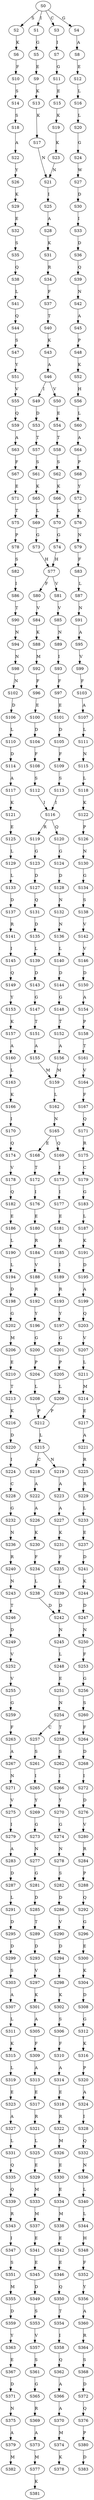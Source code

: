 strict digraph  {
	S0 -> S1 [ label = I ];
	S0 -> S2 [ label = S ];
	S0 -> S3 [ label = C ];
	S0 -> S4 [ label = G ];
	S1 -> S5 [ label = G ];
	S2 -> S6 [ label = K ];
	S3 -> S7 [ label = I ];
	S4 -> S8 [ label = A ];
	S5 -> S9 [ label = E ];
	S6 -> S10 [ label = F ];
	S7 -> S11 [ label = G ];
	S8 -> S12 [ label = E ];
	S9 -> S13 [ label = K ];
	S10 -> S14 [ label = S ];
	S11 -> S15 [ label = E ];
	S12 -> S16 [ label = L ];
	S13 -> S17 [ label = K ];
	S14 -> S18 [ label = S ];
	S15 -> S19 [ label = K ];
	S16 -> S20 [ label = L ];
	S17 -> S21 [ label = N ];
	S18 -> S22 [ label = A ];
	S19 -> S23 [ label = K ];
	S20 -> S24 [ label = G ];
	S21 -> S25 [ label = I ];
	S22 -> S26 [ label = Y ];
	S23 -> S21 [ label = N ];
	S24 -> S27 [ label = W ];
	S25 -> S28 [ label = A ];
	S26 -> S29 [ label = K ];
	S27 -> S30 [ label = D ];
	S28 -> S31 [ label = K ];
	S29 -> S32 [ label = E ];
	S30 -> S33 [ label = I ];
	S31 -> S34 [ label = R ];
	S32 -> S35 [ label = S ];
	S33 -> S36 [ label = D ];
	S34 -> S37 [ label = F ];
	S35 -> S38 [ label = Q ];
	S36 -> S39 [ label = Q ];
	S37 -> S40 [ label = T ];
	S38 -> S41 [ label = L ];
	S39 -> S42 [ label = N ];
	S40 -> S43 [ label = K ];
	S41 -> S44 [ label = Q ];
	S42 -> S45 [ label = A ];
	S43 -> S46 [ label = A ];
	S44 -> S47 [ label = S ];
	S45 -> S48 [ label = P ];
	S46 -> S49 [ label = I ];
	S46 -> S50 [ label = V ];
	S47 -> S51 [ label = Y ];
	S48 -> S52 [ label = K ];
	S49 -> S53 [ label = D ];
	S50 -> S54 [ label = E ];
	S51 -> S55 [ label = V ];
	S52 -> S56 [ label = H ];
	S53 -> S57 [ label = T ];
	S54 -> S58 [ label = T ];
	S55 -> S59 [ label = Q ];
	S56 -> S60 [ label = L ];
	S57 -> S61 [ label = S ];
	S58 -> S62 [ label = S ];
	S59 -> S63 [ label = A ];
	S60 -> S64 [ label = A ];
	S61 -> S65 [ label = K ];
	S62 -> S66 [ label = K ];
	S63 -> S67 [ label = F ];
	S64 -> S68 [ label = P ];
	S65 -> S69 [ label = L ];
	S66 -> S70 [ label = L ];
	S67 -> S71 [ label = E ];
	S68 -> S72 [ label = Y ];
	S69 -> S73 [ label = G ];
	S70 -> S74 [ label = G ];
	S71 -> S75 [ label = T ];
	S72 -> S76 [ label = K ];
	S73 -> S77 [ label = H ];
	S74 -> S77 [ label = H ];
	S75 -> S78 [ label = P ];
	S76 -> S79 [ label = N ];
	S77 -> S80 [ label = F ];
	S77 -> S81 [ label = V ];
	S78 -> S82 [ label = S ];
	S79 -> S83 [ label = F ];
	S80 -> S84 [ label = V ];
	S81 -> S85 [ label = V ];
	S82 -> S86 [ label = I ];
	S83 -> S87 [ label = L ];
	S84 -> S88 [ label = K ];
	S85 -> S89 [ label = N ];
	S86 -> S90 [ label = T ];
	S87 -> S91 [ label = N ];
	S88 -> S92 [ label = M ];
	S89 -> S93 [ label = I ];
	S90 -> S94 [ label = N ];
	S91 -> S95 [ label = A ];
	S92 -> S96 [ label = F ];
	S93 -> S97 [ label = F ];
	S94 -> S98 [ label = N ];
	S95 -> S99 [ label = V ];
	S96 -> S100 [ label = E ];
	S97 -> S101 [ label = E ];
	S98 -> S102 [ label = N ];
	S99 -> S103 [ label = F ];
	S100 -> S104 [ label = D ];
	S101 -> S105 [ label = D ];
	S102 -> S106 [ label = D ];
	S103 -> S107 [ label = A ];
	S104 -> S108 [ label = F ];
	S105 -> S109 [ label = F ];
	S106 -> S110 [ label = L ];
	S107 -> S111 [ label = L ];
	S108 -> S112 [ label = S ];
	S109 -> S113 [ label = S ];
	S110 -> S114 [ label = D ];
	S111 -> S115 [ label = N ];
	S112 -> S116 [ label = I ];
	S113 -> S116 [ label = I ];
	S114 -> S117 [ label = A ];
	S115 -> S118 [ label = L ];
	S116 -> S119 [ label = R ];
	S116 -> S120 [ label = Q ];
	S117 -> S121 [ label = K ];
	S118 -> S122 [ label = K ];
	S119 -> S123 [ label = G ];
	S120 -> S124 [ label = G ];
	S121 -> S125 [ label = E ];
	S122 -> S126 [ label = P ];
	S123 -> S127 [ label = D ];
	S124 -> S128 [ label = D ];
	S125 -> S129 [ label = L ];
	S126 -> S130 [ label = N ];
	S127 -> S131 [ label = Q ];
	S128 -> S132 [ label = N ];
	S129 -> S133 [ label = L ];
	S130 -> S134 [ label = G ];
	S131 -> S135 [ label = D ];
	S132 -> S136 [ label = N ];
	S133 -> S137 [ label = D ];
	S134 -> S138 [ label = S ];
	S135 -> S139 [ label = L ];
	S136 -> S140 [ label = L ];
	S137 -> S141 [ label = R ];
	S138 -> S142 [ label = V ];
	S139 -> S143 [ label = D ];
	S140 -> S144 [ label = D ];
	S141 -> S145 [ label = I ];
	S142 -> S146 [ label = V ];
	S143 -> S147 [ label = G ];
	S144 -> S148 [ label = G ];
	S145 -> S149 [ label = Q ];
	S146 -> S150 [ label = D ];
	S147 -> S151 [ label = T ];
	S148 -> S152 [ label = T ];
	S149 -> S153 [ label = Y ];
	S150 -> S154 [ label = A ];
	S151 -> S155 [ label = A ];
	S152 -> S156 [ label = A ];
	S153 -> S157 [ label = K ];
	S154 -> S158 [ label = P ];
	S155 -> S159 [ label = M ];
	S156 -> S159 [ label = M ];
	S157 -> S160 [ label = A ];
	S158 -> S161 [ label = T ];
	S159 -> S162 [ label = L ];
	S160 -> S163 [ label = L ];
	S161 -> S164 [ label = V ];
	S162 -> S165 [ label = N ];
	S163 -> S166 [ label = K ];
	S164 -> S167 [ label = F ];
	S165 -> S168 [ label = E ];
	S165 -> S169 [ label = Q ];
	S166 -> S170 [ label = I ];
	S167 -> S171 [ label = Q ];
	S168 -> S172 [ label = T ];
	S169 -> S173 [ label = I ];
	S170 -> S174 [ label = Q ];
	S171 -> S175 [ label = R ];
	S172 -> S176 [ label = I ];
	S173 -> S177 [ label = I ];
	S174 -> S178 [ label = V ];
	S175 -> S179 [ label = C ];
	S176 -> S180 [ label = E ];
	S177 -> S181 [ label = E ];
	S178 -> S182 [ label = Q ];
	S179 -> S183 [ label = G ];
	S180 -> S184 [ label = R ];
	S181 -> S185 [ label = R ];
	S182 -> S186 [ label = E ];
	S183 -> S187 [ label = L ];
	S184 -> S188 [ label = V ];
	S185 -> S189 [ label = I ];
	S186 -> S190 [ label = L ];
	S187 -> S191 [ label = K ];
	S188 -> S192 [ label = R ];
	S189 -> S193 [ label = R ];
	S190 -> S194 [ label = L ];
	S191 -> S195 [ label = D ];
	S192 -> S196 [ label = Y ];
	S193 -> S197 [ label = Y ];
	S194 -> S198 [ label = D ];
	S195 -> S199 [ label = A ];
	S196 -> S200 [ label = G ];
	S197 -> S201 [ label = G ];
	S198 -> S202 [ label = G ];
	S199 -> S203 [ label = Q ];
	S200 -> S204 [ label = P ];
	S201 -> S205 [ label = P ];
	S202 -> S206 [ label = M ];
	S203 -> S207 [ label = V ];
	S204 -> S208 [ label = L ];
	S205 -> S209 [ label = L ];
	S206 -> S210 [ label = E ];
	S207 -> S211 [ label = L ];
	S208 -> S212 [ label = P ];
	S209 -> S212 [ label = P ];
	S210 -> S213 [ label = T ];
	S211 -> S214 [ label = M ];
	S212 -> S215 [ label = L ];
	S213 -> S216 [ label = K ];
	S214 -> S217 [ label = E ];
	S215 -> S218 [ label = C ];
	S215 -> S219 [ label = N ];
	S216 -> S220 [ label = D ];
	S217 -> S221 [ label = A ];
	S218 -> S222 [ label = A ];
	S219 -> S223 [ label = A ];
	S220 -> S224 [ label = I ];
	S221 -> S225 [ label = R ];
	S222 -> S226 [ label = A ];
	S223 -> S227 [ label = A ];
	S224 -> S228 [ label = C ];
	S225 -> S229 [ label = R ];
	S226 -> S230 [ label = K ];
	S227 -> S231 [ label = K ];
	S228 -> S232 [ label = G ];
	S229 -> S233 [ label = L ];
	S230 -> S234 [ label = F ];
	S231 -> S235 [ label = F ];
	S232 -> S236 [ label = N ];
	S233 -> S237 [ label = E ];
	S234 -> S238 [ label = L ];
	S235 -> S239 [ label = L ];
	S236 -> S240 [ label = R ];
	S237 -> S241 [ label = D ];
	S238 -> S242 [ label = D ];
	S239 -> S242 [ label = D ];
	S240 -> S243 [ label = N ];
	S241 -> S244 [ label = K ];
	S242 -> S245 [ label = N ];
	S243 -> S246 [ label = T ];
	S244 -> S247 [ label = D ];
	S245 -> S248 [ label = L ];
	S246 -> S249 [ label = D ];
	S247 -> S250 [ label = N ];
	S248 -> S251 [ label = E ];
	S249 -> S252 [ label = V ];
	S250 -> S253 [ label = F ];
	S251 -> S254 [ label = N ];
	S252 -> S255 [ label = V ];
	S253 -> S256 [ label = G ];
	S254 -> S257 [ label = C ];
	S254 -> S258 [ label = T ];
	S255 -> S259 [ label = G ];
	S256 -> S260 [ label = S ];
	S257 -> S261 [ label = S ];
	S258 -> S262 [ label = S ];
	S259 -> S263 [ label = F ];
	S260 -> S264 [ label = F ];
	S261 -> S265 [ label = I ];
	S262 -> S266 [ label = I ];
	S263 -> S267 [ label = A ];
	S264 -> S268 [ label = D ];
	S265 -> S269 [ label = Y ];
	S266 -> S270 [ label = Y ];
	S267 -> S271 [ label = N ];
	S268 -> S272 [ label = I ];
	S269 -> S273 [ label = G ];
	S270 -> S274 [ label = G ];
	S271 -> S275 [ label = V ];
	S272 -> S276 [ label = D ];
	S273 -> S277 [ label = N ];
	S274 -> S278 [ label = N ];
	S275 -> S279 [ label = I ];
	S276 -> S280 [ label = V ];
	S277 -> S281 [ label = G ];
	S278 -> S282 [ label = S ];
	S279 -> S283 [ label = A ];
	S280 -> S284 [ label = R ];
	S281 -> S285 [ label = D ];
	S282 -> S286 [ label = D ];
	S283 -> S287 [ label = D ];
	S284 -> S288 [ label = P ];
	S285 -> S289 [ label = T ];
	S286 -> S290 [ label = V ];
	S287 -> S291 [ label = L ];
	S288 -> S292 [ label = Q ];
	S289 -> S293 [ label = D ];
	S290 -> S294 [ label = D ];
	S291 -> S295 [ label = D ];
	S292 -> S296 [ label = G ];
	S293 -> S297 [ label = V ];
	S294 -> S298 [ label = I ];
	S295 -> S299 [ label = D ];
	S296 -> S300 [ label = E ];
	S297 -> S301 [ label = K ];
	S298 -> S302 [ label = K ];
	S299 -> S303 [ label = S ];
	S300 -> S304 [ label = K ];
	S301 -> S305 [ label = A ];
	S302 -> S306 [ label = S ];
	S303 -> S307 [ label = A ];
	S304 -> S308 [ label = D ];
	S305 -> S309 [ label = F ];
	S306 -> S310 [ label = F ];
	S307 -> S311 [ label = L ];
	S308 -> S312 [ label = G ];
	S309 -> S313 [ label = A ];
	S310 -> S314 [ label = A ];
	S311 -> S315 [ label = K ];
	S312 -> S316 [ label = K ];
	S313 -> S317 [ label = E ];
	S314 -> S318 [ label = E ];
	S315 -> S319 [ label = L ];
	S316 -> S320 [ label = P ];
	S317 -> S321 [ label = R ];
	S318 -> S322 [ label = R ];
	S319 -> S323 [ label = E ];
	S320 -> S324 [ label = A ];
	S321 -> S325 [ label = L ];
	S322 -> S326 [ label = M ];
	S323 -> S327 [ label = A ];
	S324 -> S328 [ label = I ];
	S325 -> S329 [ label = E ];
	S326 -> S330 [ label = E ];
	S327 -> S331 [ label = L ];
	S328 -> S332 [ label = Q ];
	S329 -> S333 [ label = M ];
	S330 -> S334 [ label = E ];
	S331 -> S335 [ label = Q ];
	S332 -> S336 [ label = N ];
	S333 -> S337 [ label = M ];
	S334 -> S338 [ label = M ];
	S335 -> S339 [ label = Q ];
	S336 -> S340 [ label = L ];
	S337 -> S341 [ label = E ];
	S338 -> S342 [ label = E ];
	S339 -> S343 [ label = R ];
	S340 -> S344 [ label = L ];
	S341 -> S345 [ label = E ];
	S342 -> S346 [ label = E ];
	S343 -> S347 [ label = I ];
	S344 -> S348 [ label = H ];
	S345 -> S349 [ label = D ];
	S346 -> S350 [ label = Q ];
	S347 -> S351 [ label = S ];
	S348 -> S352 [ label = F ];
	S349 -> S353 [ label = S ];
	S350 -> S354 [ label = T ];
	S351 -> S355 [ label = M ];
	S352 -> S356 [ label = Y ];
	S353 -> S357 [ label = V ];
	S354 -> S358 [ label = I ];
	S355 -> S359 [ label = D ];
	S356 -> S360 [ label = A ];
	S357 -> S361 [ label = S ];
	S358 -> S362 [ label = Q ];
	S359 -> S363 [ label = Y ];
	S360 -> S364 [ label = R ];
	S361 -> S365 [ label = G ];
	S362 -> S366 [ label = A ];
	S363 -> S367 [ label = E ];
	S364 -> S368 [ label = S ];
	S365 -> S369 [ label = R ];
	S366 -> S370 [ label = A ];
	S367 -> S371 [ label = D ];
	S368 -> S372 [ label = D ];
	S369 -> S373 [ label = A ];
	S370 -> S374 [ label = M ];
	S371 -> S375 [ label = N ];
	S372 -> S376 [ label = Q ];
	S373 -> S377 [ label = M ];
	S374 -> S378 [ label = K ];
	S375 -> S379 [ label = A ];
	S376 -> S380 [ label = P ];
	S377 -> S381 [ label = K ];
	S379 -> S382 [ label = M ];
	S380 -> S383 [ label = D ];
}
